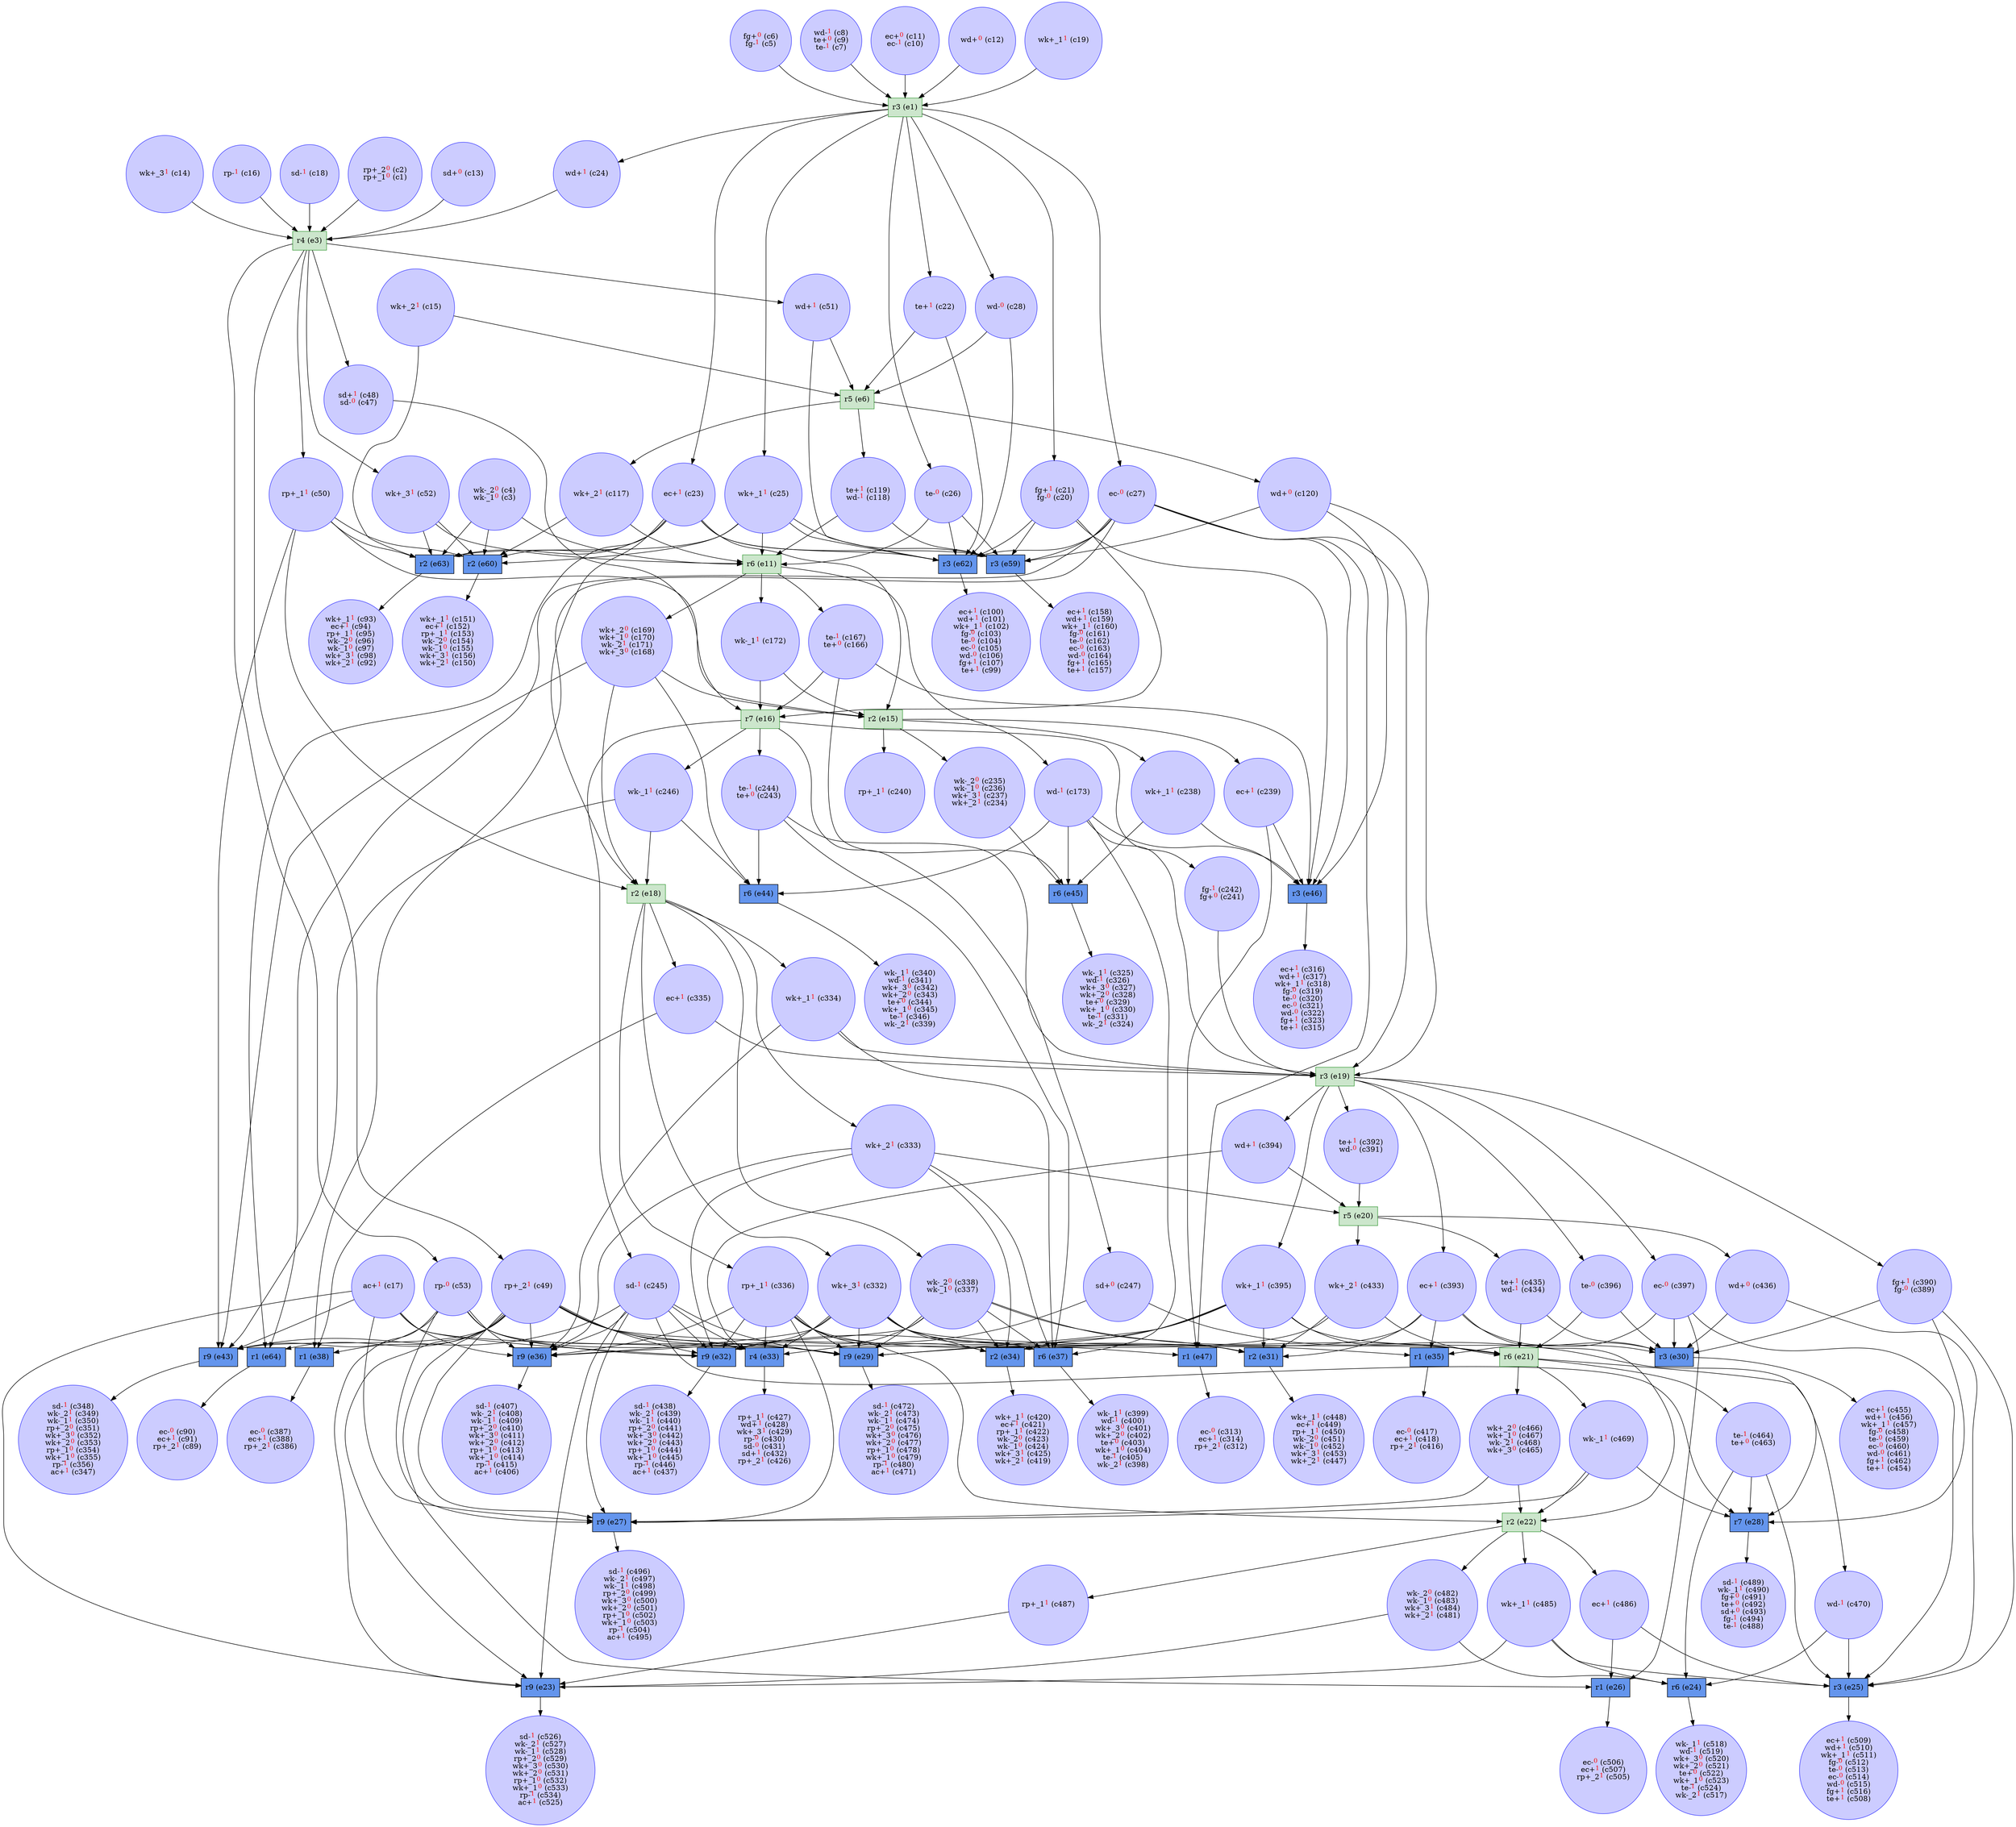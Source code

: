 digraph test {
  c1 -> e3;
  c3 -> e11;
  c3 -> e60;
  c3 -> e63;
  c5 -> e1;
  c7 -> e1;
  c10 -> e1;
  c12 -> e1;
  c13 -> e3;
  c14 -> e3;
  c15 -> e6;
  c15 -> e63;
  c16 -> e3;
  c17 -> e23;
  c17 -> e27;
  c17 -> e29;
  c17 -> e32;
  c17 -> e36;
  c17 -> e43;
  c18 -> e3;
  c19 -> e1;
  e1 -> c20;
  c20 -> e46;
  c20 -> e16;
  c20 -> e59;
  c20 -> e62;
  e1 -> c22;
  c22 -> e6;
  c22 -> e62;
  e1 -> c23;
  c23 -> e18;
  c23 -> e15;
  c23 -> e59;
  c23 -> e60;
  c23 -> e62;
  c23 -> e63;
  c23 -> e64;
  e1 -> c24;
  c24 -> e3;
  e1 -> c25;
  c25 -> e11;
  c25 -> e59;
  c25 -> e60;
  c25 -> e62;
  c25 -> e63;
  e1 -> c26;
  c26 -> e11;
  c26 -> e59;
  c26 -> e62;
  e1 -> c27;
  c27 -> e19;
  c27 -> e38;
  c27 -> e46;
  c27 -> e47;
  c27 -> e59;
  c27 -> e62;
  c27 -> e64;
  e1 -> c28;
  c28 -> e6;
  c28 -> e62;
  e3 -> c47;
  c47 -> e16;
  e3 -> c49;
  c49 -> e23;
  c49 -> e26;
  c49 -> e27;
  c49 -> e29;
  c49 -> e32;
  c49 -> e33;
  c49 -> e35;
  c49 -> e36;
  c49 -> e38;
  c49 -> e43;
  c49 -> e47;
  c49 -> e64;
  e3 -> c50;
  c50 -> e43;
  c50 -> e18;
  c50 -> e15;
  c50 -> e60;
  c50 -> e63;
  e3 -> c51;
  c51 -> e6;
  c51 -> e62;
  e3 -> c52;
  c52 -> e11;
  c52 -> e60;
  c52 -> e63;
  e3 -> c53;
  c53 -> e23;
  c53 -> e27;
  c53 -> e29;
  c53 -> e32;
  c53 -> e33;
  c53 -> e36;
  c53 -> e43;
  e64 -> c89;
  e63 -> c92;
  e62 -> c99;
  e6 -> c117;
  c117 -> e11;
  c117 -> e60;
  e6 -> c118;
  c118 -> e11;
  c118 -> e59;
  e6 -> c120;
  c120 -> e19;
  c120 -> e46;
  c120 -> e59;
  e60 -> c150;
  e59 -> c157;
  e11 -> c166;
  c166 -> e45;
  c166 -> e46;
  c166 -> e16;
  e11 -> c168;
  c168 -> e43;
  c168 -> e44;
  c168 -> e18;
  c168 -> e15;
  e11 -> c172;
  c172 -> e16;
  c172 -> e15;
  e11 -> c173;
  c173 -> e37;
  c173 -> e19;
  c173 -> e44;
  c173 -> e45;
  c173 -> e46;
  e15 -> c234;
  c234 -> e45;
  e15 -> c238;
  c238 -> e45;
  c238 -> e46;
  e15 -> c239;
  c239 -> e46;
  c239 -> e47;
  e15 -> c240;
  e16 -> c241;
  c241 -> e19;
  e16 -> c243;
  c243 -> e37;
  c243 -> e19;
  c243 -> e44;
  e16 -> c245;
  c245 -> e23;
  c245 -> e27;
  c245 -> e28;
  c245 -> e29;
  c245 -> e32;
  c245 -> e33;
  c245 -> e36;
  c245 -> e43;
  e16 -> c246;
  c246 -> e43;
  c246 -> e44;
  c246 -> e18;
  e16 -> c247;
  c247 -> e28;
  c247 -> e33;
  e47 -> c312;
  e46 -> c315;
  e45 -> c324;
  e18 -> c332;
  c332 -> e29;
  c332 -> e21;
  c332 -> e31;
  c332 -> e32;
  c332 -> e33;
  c332 -> e34;
  c332 -> e36;
  c332 -> e37;
  e18 -> c333;
  c333 -> e32;
  c333 -> e20;
  c333 -> e34;
  c333 -> e36;
  c333 -> e37;
  e18 -> c334;
  c334 -> e36;
  c334 -> e37;
  c334 -> e19;
  e18 -> c335;
  c335 -> e19;
  c335 -> e38;
  e18 -> c336;
  c336 -> e27;
  c336 -> e22;
  c336 -> e29;
  c336 -> e31;
  c336 -> e32;
  c336 -> e33;
  c336 -> e34;
  c336 -> e36;
  e18 -> c337;
  c337 -> e29;
  c337 -> e21;
  c337 -> e31;
  c337 -> e32;
  c337 -> e34;
  c337 -> e36;
  c337 -> e37;
  e44 -> c339;
  e43 -> c347;
  e38 -> c386;
  e19 -> c389;
  c389 -> e25;
  c389 -> e28;
  c389 -> e30;
  e19 -> c391;
  c391 -> e20;
  e19 -> c393;
  c393 -> e22;
  c393 -> e30;
  c393 -> e31;
  c393 -> e34;
  c393 -> e35;
  e19 -> c394;
  c394 -> e20;
  c394 -> e33;
  e19 -> c395;
  c395 -> e29;
  c395 -> e21;
  c395 -> e30;
  c395 -> e31;
  c395 -> e32;
  c395 -> e34;
  e19 -> c396;
  c396 -> e21;
  c396 -> e30;
  e19 -> c397;
  c397 -> e25;
  c397 -> e26;
  c397 -> e30;
  c397 -> e35;
  e37 -> c398;
  e36 -> c406;
  e35 -> c416;
  e34 -> c419;
  e33 -> c426;
  e20 -> c433;
  c433 -> e29;
  c433 -> e21;
  c433 -> e31;
  e20 -> c434;
  c434 -> e21;
  c434 -> e30;
  e20 -> c436;
  c436 -> e25;
  c436 -> e30;
  e32 -> c437;
  e31 -> c447;
  e30 -> c454;
  e21 -> c463;
  c463 -> e24;
  c463 -> e25;
  c463 -> e28;
  e21 -> c465;
  c465 -> e27;
  c465 -> e22;
  e21 -> c469;
  c469 -> e27;
  c469 -> e28;
  c469 -> e22;
  e21 -> c470;
  c470 -> e24;
  c470 -> e25;
  e29 -> c471;
  e22 -> c481;
  c481 -> e23;
  c481 -> e24;
  e22 -> c485;
  c485 -> e23;
  c485 -> e24;
  c485 -> e25;
  e22 -> c486;
  c486 -> e25;
  c486 -> e26;
  e22 -> c487;
  c487 -> e23;
  e28 -> c488;
  e27 -> c495;
  e26 -> c505;
  e25 -> c508;
  e24 -> c517;
  e23 -> c525;
  c1 [color= "#4040ff" fillcolor="#ccccff" label= <<FONT COLOR ="black">rp+_2</FONT><FONT COLOR="red"><SUP>0</SUP></FONT><FONT COLOR="black"> (c2)</FONT><BR/><FONT COLOR ="black">rp+_1</FONT><FONT COLOR="red"><SUP>0</SUP></FONT><FONT COLOR="black"> (c1)</FONT>> shape=circle style=filled];
  c3 [color= "#4040ff" fillcolor="#ccccff" label= <<FONT COLOR ="black">wk-_2</FONT><FONT COLOR="red"><SUP>0</SUP></FONT><FONT COLOR="black"> (c4)</FONT><BR/><FONT COLOR ="black">wk-_1</FONT><FONT COLOR="red"><SUP>0</SUP></FONT><FONT COLOR="black"> (c3)</FONT>> shape=circle style=filled];
  c5 [color= "#4040ff" fillcolor="#ccccff" label= <<FONT COLOR ="black">fg+</FONT><FONT COLOR="red"><SUP>0</SUP></FONT><FONT COLOR="black"> (c6)</FONT><BR/><FONT COLOR ="black">fg-</FONT><FONT COLOR="red"><SUP>1</SUP></FONT><FONT COLOR="black"> (c5)</FONT>> shape=circle style=filled];
  c7 [color= "#4040ff" fillcolor="#ccccff" label= <<FONT COLOR ="black">wd-</FONT><FONT COLOR="red"><SUP>1</SUP></FONT><FONT COLOR="black"> (c8)</FONT><BR/><FONT COLOR ="black">te+</FONT><FONT COLOR="red"><SUP>0</SUP></FONT><FONT COLOR="black"> (c9)</FONT><BR/><FONT COLOR ="black">te-</FONT><FONT COLOR="red"><SUP>1</SUP></FONT><FONT COLOR="black"> (c7)</FONT>> shape=circle style=filled];
  c10 [color= "#4040ff" fillcolor="#ccccff" label= <<FONT COLOR ="black">ec+</FONT><FONT COLOR="red"><SUP>0</SUP></FONT><FONT COLOR="black"> (c11)</FONT><BR/><FONT COLOR ="black">ec-</FONT><FONT COLOR="red"><SUP>1</SUP></FONT><FONT COLOR="black"> (c10)</FONT>> shape=circle style=filled];
  c12 [color= "#4040ff" fillcolor="#ccccff" label= <<FONT COLOR ="black">wd+</FONT><FONT COLOR="red"><SUP>0</SUP></FONT><FONT COLOR="black"> (c12)</FONT>> shape=circle style=filled];
  c13 [color= "#4040ff" fillcolor="#ccccff" label= <<FONT COLOR ="black">sd+</FONT><FONT COLOR="red"><SUP>0</SUP></FONT><FONT COLOR="black"> (c13)</FONT>> shape=circle style=filled];
  c14 [color= "#4040ff" fillcolor="#ccccff" label= <<FONT COLOR ="black">wk+_3</FONT><FONT COLOR="red"><SUP>1</SUP></FONT><FONT COLOR="black"> (c14)</FONT>> shape=circle style=filled];
  c15 [color= "#4040ff" fillcolor="#ccccff" label= <<FONT COLOR ="black">wk+_2</FONT><FONT COLOR="red"><SUP>1</SUP></FONT><FONT COLOR="black"> (c15)</FONT>> shape=circle style=filled];
  c16 [color= "#4040ff" fillcolor="#ccccff" label= <<FONT COLOR ="black">rp-</FONT><FONT COLOR="red"><SUP>1</SUP></FONT><FONT COLOR="black"> (c16)</FONT>> shape=circle style=filled];
  c17 [color= "#4040ff" fillcolor="#ccccff" label= <<FONT COLOR ="black">ac+</FONT><FONT COLOR="red"><SUP>1</SUP></FONT><FONT COLOR="black"> (c17)</FONT>> shape=circle style=filled];
  c18 [color= "#4040ff" fillcolor="#ccccff" label= <<FONT COLOR ="black">sd-</FONT><FONT COLOR="red"><SUP>1</SUP></FONT><FONT COLOR="black"> (c18)</FONT>> shape=circle style=filled];
  c19 [color= "#4040ff" fillcolor="#ccccff" label= <<FONT COLOR ="black">wk+_1</FONT><FONT COLOR="red"><SUP>1</SUP></FONT><FONT COLOR="black"> (c19)</FONT>> shape=circle style=filled];
  c20 [color= "#4040ff" fillcolor="#ccccff" label= <<FONT COLOR ="black">fg+</FONT><FONT COLOR="red"><SUP>1</SUP></FONT><FONT COLOR="black"> (c21)</FONT><BR/><FONT COLOR ="black">fg-</FONT><FONT COLOR="red"><SUP>0</SUP></FONT><FONT COLOR="black"> (c20)</FONT>> shape=circle style=filled];
  c22 [color= "#4040ff" fillcolor="#ccccff" label= <<FONT COLOR ="black">te+</FONT><FONT COLOR="red"><SUP>1</SUP></FONT><FONT COLOR="black"> (c22)</FONT>> shape=circle style=filled];
  c23 [color= "#4040ff" fillcolor="#ccccff" label= <<FONT COLOR ="black">ec+</FONT><FONT COLOR="red"><SUP>1</SUP></FONT><FONT COLOR="black"> (c23)</FONT>> shape=circle style=filled];
  c24 [color= "#4040ff" fillcolor="#ccccff" label= <<FONT COLOR ="black">wd+</FONT><FONT COLOR="red"><SUP>1</SUP></FONT><FONT COLOR="black"> (c24)</FONT>> shape=circle style=filled];
  c25 [color= "#4040ff" fillcolor="#ccccff" label= <<FONT COLOR ="black">wk+_1</FONT><FONT COLOR="red"><SUP>1</SUP></FONT><FONT COLOR="black"> (c25)</FONT>> shape=circle style=filled];
  c26 [color= "#4040ff" fillcolor="#ccccff" label= <<FONT COLOR ="black">te-</FONT><FONT COLOR="red"><SUP>0</SUP></FONT><FONT COLOR="black"> (c26)</FONT>> shape=circle style=filled];
  c27 [color= "#4040ff" fillcolor="#ccccff" label= <<FONT COLOR ="black">ec-</FONT><FONT COLOR="red"><SUP>0</SUP></FONT><FONT COLOR="black"> (c27)</FONT>> shape=circle style=filled];
  c28 [color= "#4040ff" fillcolor="#ccccff" label= <<FONT COLOR ="black">wd-</FONT><FONT COLOR="red"><SUP>0</SUP></FONT><FONT COLOR="black"> (c28)</FONT>> shape=circle style=filled];
  c47 [color= "#4040ff" fillcolor="#ccccff" label= <<FONT COLOR ="black">sd+</FONT><FONT COLOR="red"><SUP>1</SUP></FONT><FONT COLOR="black"> (c48)</FONT><BR/><FONT COLOR ="black">sd-</FONT><FONT COLOR="red"><SUP>0</SUP></FONT><FONT COLOR="black"> (c47)</FONT>> shape=circle style=filled];
  c49 [color= "#4040ff" fillcolor="#ccccff" label= <<FONT COLOR ="black">rp+_2</FONT><FONT COLOR="red"><SUP>1</SUP></FONT><FONT COLOR="black"> (c49)</FONT>> shape=circle style=filled];
  c50 [color= "#4040ff" fillcolor="#ccccff" label= <<FONT COLOR ="black">rp+_1</FONT><FONT COLOR="red"><SUP>1</SUP></FONT><FONT COLOR="black"> (c50)</FONT>> shape=circle style=filled];
  c51 [color= "#4040ff" fillcolor="#ccccff" label= <<FONT COLOR ="black">wd+</FONT><FONT COLOR="red"><SUP>1</SUP></FONT><FONT COLOR="black"> (c51)</FONT>> shape=circle style=filled];
  c52 [color= "#4040ff" fillcolor="#ccccff" label= <<FONT COLOR ="black">wk+_3</FONT><FONT COLOR="red"><SUP>1</SUP></FONT><FONT COLOR="black"> (c52)</FONT>> shape=circle style=filled];
  c53 [color= "#4040ff" fillcolor="#ccccff" label= <<FONT COLOR ="black">rp-</FONT><FONT COLOR="red"><SUP>0</SUP></FONT><FONT COLOR="black"> (c53)</FONT>> shape=circle style=filled];
  c89 [color= "#4040ff" fillcolor="#ccccff" label= <<FONT COLOR ="black">ec-</FONT><FONT COLOR="red"><SUP>0</SUP></FONT><FONT COLOR="black"> (c90)</FONT><BR/><FONT COLOR ="black">ec+</FONT><FONT COLOR="red"><SUP>1</SUP></FONT><FONT COLOR="black"> (c91)</FONT><BR/><FONT COLOR ="black">rp+_2</FONT><FONT COLOR="red"><SUP>1</SUP></FONT><FONT COLOR="black"> (c89)</FONT>> shape=circle style=filled];
  c92 [color= "#4040ff" fillcolor="#ccccff" label= <<FONT COLOR ="black">wk+_1</FONT><FONT COLOR="red"><SUP>1</SUP></FONT><FONT COLOR="black"> (c93)</FONT><BR/><FONT COLOR ="black">ec+</FONT><FONT COLOR="red"><SUP>1</SUP></FONT><FONT COLOR="black"> (c94)</FONT><BR/><FONT COLOR ="black">rp+_1</FONT><FONT COLOR="red"><SUP>1</SUP></FONT><FONT COLOR="black"> (c95)</FONT><BR/><FONT COLOR ="black">wk-_2</FONT><FONT COLOR="red"><SUP>0</SUP></FONT><FONT COLOR="black"> (c96)</FONT><BR/><FONT COLOR ="black">wk-_1</FONT><FONT COLOR="red"><SUP>0</SUP></FONT><FONT COLOR="black"> (c97)</FONT><BR/><FONT COLOR ="black">wk+_3</FONT><FONT COLOR="red"><SUP>1</SUP></FONT><FONT COLOR="black"> (c98)</FONT><BR/><FONT COLOR ="black">wk+_2</FONT><FONT COLOR="red"><SUP>1</SUP></FONT><FONT COLOR="black"> (c92)</FONT>> shape=circle style=filled];
  c99 [color= "#4040ff" fillcolor="#ccccff" label= <<FONT COLOR ="black">ec+</FONT><FONT COLOR="red"><SUP>1</SUP></FONT><FONT COLOR="black"> (c100)</FONT><BR/><FONT COLOR ="black">wd+</FONT><FONT COLOR="red"><SUP>1</SUP></FONT><FONT COLOR="black"> (c101)</FONT><BR/><FONT COLOR ="black">wk+_1</FONT><FONT COLOR="red"><SUP>1</SUP></FONT><FONT COLOR="black"> (c102)</FONT><BR/><FONT COLOR ="black">fg-</FONT><FONT COLOR="red"><SUP>0</SUP></FONT><FONT COLOR="black"> (c103)</FONT><BR/><FONT COLOR ="black">te-</FONT><FONT COLOR="red"><SUP>0</SUP></FONT><FONT COLOR="black"> (c104)</FONT><BR/><FONT COLOR ="black">ec-</FONT><FONT COLOR="red"><SUP>0</SUP></FONT><FONT COLOR="black"> (c105)</FONT><BR/><FONT COLOR ="black">wd-</FONT><FONT COLOR="red"><SUP>0</SUP></FONT><FONT COLOR="black"> (c106)</FONT><BR/><FONT COLOR ="black">fg+</FONT><FONT COLOR="red"><SUP>1</SUP></FONT><FONT COLOR="black"> (c107)</FONT><BR/><FONT COLOR ="black">te+</FONT><FONT COLOR="red"><SUP>1</SUP></FONT><FONT COLOR="black"> (c99)</FONT>> shape=circle style=filled];
  c117 [color= "#4040ff" fillcolor="#ccccff" label= <<FONT COLOR ="black">wk+_2</FONT><FONT COLOR="red"><SUP>1</SUP></FONT><FONT COLOR="black"> (c117)</FONT>> shape=circle style=filled];
  c118 [color= "#4040ff" fillcolor="#ccccff" label= <<FONT COLOR ="black">te+</FONT><FONT COLOR="red"><SUP>1</SUP></FONT><FONT COLOR="black"> (c119)</FONT><BR/><FONT COLOR ="black">wd-</FONT><FONT COLOR="red"><SUP>1</SUP></FONT><FONT COLOR="black"> (c118)</FONT>> shape=circle style=filled];
  c120 [color= "#4040ff" fillcolor="#ccccff" label= <<FONT COLOR ="black">wd+</FONT><FONT COLOR="red"><SUP>0</SUP></FONT><FONT COLOR="black"> (c120)</FONT>> shape=circle style=filled];
  c150 [color= "#4040ff" fillcolor="#ccccff" label= <<FONT COLOR ="black">wk+_1</FONT><FONT COLOR="red"><SUP>1</SUP></FONT><FONT COLOR="black"> (c151)</FONT><BR/><FONT COLOR ="black">ec+</FONT><FONT COLOR="red"><SUP>1</SUP></FONT><FONT COLOR="black"> (c152)</FONT><BR/><FONT COLOR ="black">rp+_1</FONT><FONT COLOR="red"><SUP>1</SUP></FONT><FONT COLOR="black"> (c153)</FONT><BR/><FONT COLOR ="black">wk-_2</FONT><FONT COLOR="red"><SUP>0</SUP></FONT><FONT COLOR="black"> (c154)</FONT><BR/><FONT COLOR ="black">wk-_1</FONT><FONT COLOR="red"><SUP>0</SUP></FONT><FONT COLOR="black"> (c155)</FONT><BR/><FONT COLOR ="black">wk+_3</FONT><FONT COLOR="red"><SUP>1</SUP></FONT><FONT COLOR="black"> (c156)</FONT><BR/><FONT COLOR ="black">wk+_2</FONT><FONT COLOR="red"><SUP>1</SUP></FONT><FONT COLOR="black"> (c150)</FONT>> shape=circle style=filled];
  c157 [color= "#4040ff" fillcolor="#ccccff" label= <<FONT COLOR ="black">ec+</FONT><FONT COLOR="red"><SUP>1</SUP></FONT><FONT COLOR="black"> (c158)</FONT><BR/><FONT COLOR ="black">wd+</FONT><FONT COLOR="red"><SUP>1</SUP></FONT><FONT COLOR="black"> (c159)</FONT><BR/><FONT COLOR ="black">wk+_1</FONT><FONT COLOR="red"><SUP>1</SUP></FONT><FONT COLOR="black"> (c160)</FONT><BR/><FONT COLOR ="black">fg-</FONT><FONT COLOR="red"><SUP>0</SUP></FONT><FONT COLOR="black"> (c161)</FONT><BR/><FONT COLOR ="black">te-</FONT><FONT COLOR="red"><SUP>0</SUP></FONT><FONT COLOR="black"> (c162)</FONT><BR/><FONT COLOR ="black">ec-</FONT><FONT COLOR="red"><SUP>0</SUP></FONT><FONT COLOR="black"> (c163)</FONT><BR/><FONT COLOR ="black">wd-</FONT><FONT COLOR="red"><SUP>0</SUP></FONT><FONT COLOR="black"> (c164)</FONT><BR/><FONT COLOR ="black">fg+</FONT><FONT COLOR="red"><SUP>1</SUP></FONT><FONT COLOR="black"> (c165)</FONT><BR/><FONT COLOR ="black">te+</FONT><FONT COLOR="red"><SUP>1</SUP></FONT><FONT COLOR="black"> (c157)</FONT>> shape=circle style=filled];
  c166 [color= "#4040ff" fillcolor="#ccccff" label= <<FONT COLOR ="black">te-</FONT><FONT COLOR="red"><SUP>1</SUP></FONT><FONT COLOR="black"> (c167)</FONT><BR/><FONT COLOR ="black">te+</FONT><FONT COLOR="red"><SUP>0</SUP></FONT><FONT COLOR="black"> (c166)</FONT>> shape=circle style=filled];
  c168 [color= "#4040ff" fillcolor="#ccccff" label= <<FONT COLOR ="black">wk+_2</FONT><FONT COLOR="red"><SUP>0</SUP></FONT><FONT COLOR="black"> (c169)</FONT><BR/><FONT COLOR ="black">wk+_1</FONT><FONT COLOR="red"><SUP>0</SUP></FONT><FONT COLOR="black"> (c170)</FONT><BR/><FONT COLOR ="black">wk-_2</FONT><FONT COLOR="red"><SUP>1</SUP></FONT><FONT COLOR="black"> (c171)</FONT><BR/><FONT COLOR ="black">wk+_3</FONT><FONT COLOR="red"><SUP>0</SUP></FONT><FONT COLOR="black"> (c168)</FONT>> shape=circle style=filled];
  c172 [color= "#4040ff" fillcolor="#ccccff" label= <<FONT COLOR ="black">wk-_1</FONT><FONT COLOR="red"><SUP>1</SUP></FONT><FONT COLOR="black"> (c172)</FONT>> shape=circle style=filled];
  c173 [color= "#4040ff" fillcolor="#ccccff" label= <<FONT COLOR ="black">wd-</FONT><FONT COLOR="red"><SUP>1</SUP></FONT><FONT COLOR="black"> (c173)</FONT>> shape=circle style=filled];
  c234 [color= "#4040ff" fillcolor="#ccccff" label= <<FONT COLOR ="black">wk-_2</FONT><FONT COLOR="red"><SUP>0</SUP></FONT><FONT COLOR="black"> (c235)</FONT><BR/><FONT COLOR ="black">wk-_1</FONT><FONT COLOR="red"><SUP>0</SUP></FONT><FONT COLOR="black"> (c236)</FONT><BR/><FONT COLOR ="black">wk+_3</FONT><FONT COLOR="red"><SUP>1</SUP></FONT><FONT COLOR="black"> (c237)</FONT><BR/><FONT COLOR ="black">wk+_2</FONT><FONT COLOR="red"><SUP>1</SUP></FONT><FONT COLOR="black"> (c234)</FONT>> shape=circle style=filled];
  c238 [color= "#4040ff" fillcolor="#ccccff" label= <<FONT COLOR ="black">wk+_1</FONT><FONT COLOR="red"><SUP>1</SUP></FONT><FONT COLOR="black"> (c238)</FONT>> shape=circle style=filled];
  c239 [color= "#4040ff" fillcolor="#ccccff" label= <<FONT COLOR ="black">ec+</FONT><FONT COLOR="red"><SUP>1</SUP></FONT><FONT COLOR="black"> (c239)</FONT>> shape=circle style=filled];
  c240 [color= "#4040ff" fillcolor="#ccccff" label= <<FONT COLOR ="black">rp+_1</FONT><FONT COLOR="red"><SUP>1</SUP></FONT><FONT COLOR="black"> (c240)</FONT>> shape=circle style=filled];
  c241 [color= "#4040ff" fillcolor="#ccccff" label= <<FONT COLOR ="black">fg-</FONT><FONT COLOR="red"><SUP>1</SUP></FONT><FONT COLOR="black"> (c242)</FONT><BR/><FONT COLOR ="black">fg+</FONT><FONT COLOR="red"><SUP>0</SUP></FONT><FONT COLOR="black"> (c241)</FONT>> shape=circle style=filled];
  c243 [color= "#4040ff" fillcolor="#ccccff" label= <<FONT COLOR ="black">te-</FONT><FONT COLOR="red"><SUP>1</SUP></FONT><FONT COLOR="black"> (c244)</FONT><BR/><FONT COLOR ="black">te+</FONT><FONT COLOR="red"><SUP>0</SUP></FONT><FONT COLOR="black"> (c243)</FONT>> shape=circle style=filled];
  c245 [color= "#4040ff" fillcolor="#ccccff" label= <<FONT COLOR ="black">sd-</FONT><FONT COLOR="red"><SUP>1</SUP></FONT><FONT COLOR="black"> (c245)</FONT>> shape=circle style=filled];
  c246 [color= "#4040ff" fillcolor="#ccccff" label= <<FONT COLOR ="black">wk-_1</FONT><FONT COLOR="red"><SUP>1</SUP></FONT><FONT COLOR="black"> (c246)</FONT>> shape=circle style=filled];
  c247 [color= "#4040ff" fillcolor="#ccccff" label= <<FONT COLOR ="black">sd+</FONT><FONT COLOR="red"><SUP>0</SUP></FONT><FONT COLOR="black"> (c247)</FONT>> shape=circle style=filled];
  c312 [color= "#4040ff" fillcolor="#ccccff" label= <<FONT COLOR ="black">ec-</FONT><FONT COLOR="red"><SUP>0</SUP></FONT><FONT COLOR="black"> (c313)</FONT><BR/><FONT COLOR ="black">ec+</FONT><FONT COLOR="red"><SUP>1</SUP></FONT><FONT COLOR="black"> (c314)</FONT><BR/><FONT COLOR ="black">rp+_2</FONT><FONT COLOR="red"><SUP>1</SUP></FONT><FONT COLOR="black"> (c312)</FONT>> shape=circle style=filled];
  c315 [color= "#4040ff" fillcolor="#ccccff" label= <<FONT COLOR ="black">ec+</FONT><FONT COLOR="red"><SUP>1</SUP></FONT><FONT COLOR="black"> (c316)</FONT><BR/><FONT COLOR ="black">wd+</FONT><FONT COLOR="red"><SUP>1</SUP></FONT><FONT COLOR="black"> (c317)</FONT><BR/><FONT COLOR ="black">wk+_1</FONT><FONT COLOR="red"><SUP>1</SUP></FONT><FONT COLOR="black"> (c318)</FONT><BR/><FONT COLOR ="black">fg-</FONT><FONT COLOR="red"><SUP>0</SUP></FONT><FONT COLOR="black"> (c319)</FONT><BR/><FONT COLOR ="black">te-</FONT><FONT COLOR="red"><SUP>0</SUP></FONT><FONT COLOR="black"> (c320)</FONT><BR/><FONT COLOR ="black">ec-</FONT><FONT COLOR="red"><SUP>0</SUP></FONT><FONT COLOR="black"> (c321)</FONT><BR/><FONT COLOR ="black">wd-</FONT><FONT COLOR="red"><SUP>0</SUP></FONT><FONT COLOR="black"> (c322)</FONT><BR/><FONT COLOR ="black">fg+</FONT><FONT COLOR="red"><SUP>1</SUP></FONT><FONT COLOR="black"> (c323)</FONT><BR/><FONT COLOR ="black">te+</FONT><FONT COLOR="red"><SUP>1</SUP></FONT><FONT COLOR="black"> (c315)</FONT>> shape=circle style=filled];
  c324 [color= "#4040ff" fillcolor="#ccccff" label= <<FONT COLOR ="black">wk-_1</FONT><FONT COLOR="red"><SUP>1</SUP></FONT><FONT COLOR="black"> (c325)</FONT><BR/><FONT COLOR ="black">wd-</FONT><FONT COLOR="red"><SUP>1</SUP></FONT><FONT COLOR="black"> (c326)</FONT><BR/><FONT COLOR ="black">wk+_3</FONT><FONT COLOR="red"><SUP>0</SUP></FONT><FONT COLOR="black"> (c327)</FONT><BR/><FONT COLOR ="black">wk+_2</FONT><FONT COLOR="red"><SUP>0</SUP></FONT><FONT COLOR="black"> (c328)</FONT><BR/><FONT COLOR ="black">te+</FONT><FONT COLOR="red"><SUP>0</SUP></FONT><FONT COLOR="black"> (c329)</FONT><BR/><FONT COLOR ="black">wk+_1</FONT><FONT COLOR="red"><SUP>0</SUP></FONT><FONT COLOR="black"> (c330)</FONT><BR/><FONT COLOR ="black">te-</FONT><FONT COLOR="red"><SUP>1</SUP></FONT><FONT COLOR="black"> (c331)</FONT><BR/><FONT COLOR ="black">wk-_2</FONT><FONT COLOR="red"><SUP>1</SUP></FONT><FONT COLOR="black"> (c324)</FONT>> shape=circle style=filled];
  c332 [color= "#4040ff" fillcolor="#ccccff" label= <<FONT COLOR ="black">wk+_3</FONT><FONT COLOR="red"><SUP>1</SUP></FONT><FONT COLOR="black"> (c332)</FONT>> shape=circle style=filled];
  c333 [color= "#4040ff" fillcolor="#ccccff" label= <<FONT COLOR ="black">wk+_2</FONT><FONT COLOR="red"><SUP>1</SUP></FONT><FONT COLOR="black"> (c333)</FONT>> shape=circle style=filled];
  c334 [color= "#4040ff" fillcolor="#ccccff" label= <<FONT COLOR ="black">wk+_1</FONT><FONT COLOR="red"><SUP>1</SUP></FONT><FONT COLOR="black"> (c334)</FONT>> shape=circle style=filled];
  c335 [color= "#4040ff" fillcolor="#ccccff" label= <<FONT COLOR ="black">ec+</FONT><FONT COLOR="red"><SUP>1</SUP></FONT><FONT COLOR="black"> (c335)</FONT>> shape=circle style=filled];
  c336 [color= "#4040ff" fillcolor="#ccccff" label= <<FONT COLOR ="black">rp+_1</FONT><FONT COLOR="red"><SUP>1</SUP></FONT><FONT COLOR="black"> (c336)</FONT>> shape=circle style=filled];
  c337 [color= "#4040ff" fillcolor="#ccccff" label= <<FONT COLOR ="black">wk-_2</FONT><FONT COLOR="red"><SUP>0</SUP></FONT><FONT COLOR="black"> (c338)</FONT><BR/><FONT COLOR ="black">wk-_1</FONT><FONT COLOR="red"><SUP>0</SUP></FONT><FONT COLOR="black"> (c337)</FONT>> shape=circle style=filled];
  c339 [color= "#4040ff" fillcolor="#ccccff" label= <<FONT COLOR ="black">wk-_1</FONT><FONT COLOR="red"><SUP>1</SUP></FONT><FONT COLOR="black"> (c340)</FONT><BR/><FONT COLOR ="black">wd-</FONT><FONT COLOR="red"><SUP>1</SUP></FONT><FONT COLOR="black"> (c341)</FONT><BR/><FONT COLOR ="black">wk+_3</FONT><FONT COLOR="red"><SUP>0</SUP></FONT><FONT COLOR="black"> (c342)</FONT><BR/><FONT COLOR ="black">wk+_2</FONT><FONT COLOR="red"><SUP>0</SUP></FONT><FONT COLOR="black"> (c343)</FONT><BR/><FONT COLOR ="black">te+</FONT><FONT COLOR="red"><SUP>0</SUP></FONT><FONT COLOR="black"> (c344)</FONT><BR/><FONT COLOR ="black">wk+_1</FONT><FONT COLOR="red"><SUP>0</SUP></FONT><FONT COLOR="black"> (c345)</FONT><BR/><FONT COLOR ="black">te-</FONT><FONT COLOR="red"><SUP>1</SUP></FONT><FONT COLOR="black"> (c346)</FONT><BR/><FONT COLOR ="black">wk-_2</FONT><FONT COLOR="red"><SUP>1</SUP></FONT><FONT COLOR="black"> (c339)</FONT>> shape=circle style=filled];
  c347 [color= "#4040ff" fillcolor="#ccccff" label= <<FONT COLOR ="black">sd-</FONT><FONT COLOR="red"><SUP>1</SUP></FONT><FONT COLOR="black"> (c348)</FONT><BR/><FONT COLOR ="black">wk-_2</FONT><FONT COLOR="red"><SUP>1</SUP></FONT><FONT COLOR="black"> (c349)</FONT><BR/><FONT COLOR ="black">wk-_1</FONT><FONT COLOR="red"><SUP>1</SUP></FONT><FONT COLOR="black"> (c350)</FONT><BR/><FONT COLOR ="black">rp+_2</FONT><FONT COLOR="red"><SUP>0</SUP></FONT><FONT COLOR="black"> (c351)</FONT><BR/><FONT COLOR ="black">wk+_3</FONT><FONT COLOR="red"><SUP>0</SUP></FONT><FONT COLOR="black"> (c352)</FONT><BR/><FONT COLOR ="black">wk+_2</FONT><FONT COLOR="red"><SUP>0</SUP></FONT><FONT COLOR="black"> (c353)</FONT><BR/><FONT COLOR ="black">rp+_1</FONT><FONT COLOR="red"><SUP>0</SUP></FONT><FONT COLOR="black"> (c354)</FONT><BR/><FONT COLOR ="black">wk+_1</FONT><FONT COLOR="red"><SUP>0</SUP></FONT><FONT COLOR="black"> (c355)</FONT><BR/><FONT COLOR ="black">rp-</FONT><FONT COLOR="red"><SUP>1</SUP></FONT><FONT COLOR="black"> (c356)</FONT><BR/><FONT COLOR ="black">ac+</FONT><FONT COLOR="red"><SUP>1</SUP></FONT><FONT COLOR="black"> (c347)</FONT>> shape=circle style=filled];
  c386 [color= "#4040ff" fillcolor="#ccccff" label= <<FONT COLOR ="black">ec-</FONT><FONT COLOR="red"><SUP>0</SUP></FONT><FONT COLOR="black"> (c387)</FONT><BR/><FONT COLOR ="black">ec+</FONT><FONT COLOR="red"><SUP>1</SUP></FONT><FONT COLOR="black"> (c388)</FONT><BR/><FONT COLOR ="black">rp+_2</FONT><FONT COLOR="red"><SUP>1</SUP></FONT><FONT COLOR="black"> (c386)</FONT>> shape=circle style=filled];
  c389 [color= "#4040ff" fillcolor="#ccccff" label= <<FONT COLOR ="black">fg+</FONT><FONT COLOR="red"><SUP>1</SUP></FONT><FONT COLOR="black"> (c390)</FONT><BR/><FONT COLOR ="black">fg-</FONT><FONT COLOR="red"><SUP>0</SUP></FONT><FONT COLOR="black"> (c389)</FONT>> shape=circle style=filled];
  c391 [color= "#4040ff" fillcolor="#ccccff" label= <<FONT COLOR ="black">te+</FONT><FONT COLOR="red"><SUP>1</SUP></FONT><FONT COLOR="black"> (c392)</FONT><BR/><FONT COLOR ="black">wd-</FONT><FONT COLOR="red"><SUP>0</SUP></FONT><FONT COLOR="black"> (c391)</FONT>> shape=circle style=filled];
  c393 [color= "#4040ff" fillcolor="#ccccff" label= <<FONT COLOR ="black">ec+</FONT><FONT COLOR="red"><SUP>1</SUP></FONT><FONT COLOR="black"> (c393)</FONT>> shape=circle style=filled];
  c394 [color= "#4040ff" fillcolor="#ccccff" label= <<FONT COLOR ="black">wd+</FONT><FONT COLOR="red"><SUP>1</SUP></FONT><FONT COLOR="black"> (c394)</FONT>> shape=circle style=filled];
  c395 [color= "#4040ff" fillcolor="#ccccff" label= <<FONT COLOR ="black">wk+_1</FONT><FONT COLOR="red"><SUP>1</SUP></FONT><FONT COLOR="black"> (c395)</FONT>> shape=circle style=filled];
  c396 [color= "#4040ff" fillcolor="#ccccff" label= <<FONT COLOR ="black">te-</FONT><FONT COLOR="red"><SUP>0</SUP></FONT><FONT COLOR="black"> (c396)</FONT>> shape=circle style=filled];
  c397 [color= "#4040ff" fillcolor="#ccccff" label= <<FONT COLOR ="black">ec-</FONT><FONT COLOR="red"><SUP>0</SUP></FONT><FONT COLOR="black"> (c397)</FONT>> shape=circle style=filled];
  c398 [color= "#4040ff" fillcolor="#ccccff" label= <<FONT COLOR ="black">wk-_1</FONT><FONT COLOR="red"><SUP>1</SUP></FONT><FONT COLOR="black"> (c399)</FONT><BR/><FONT COLOR ="black">wd-</FONT><FONT COLOR="red"><SUP>1</SUP></FONT><FONT COLOR="black"> (c400)</FONT><BR/><FONT COLOR ="black">wk+_3</FONT><FONT COLOR="red"><SUP>0</SUP></FONT><FONT COLOR="black"> (c401)</FONT><BR/><FONT COLOR ="black">wk+_2</FONT><FONT COLOR="red"><SUP>0</SUP></FONT><FONT COLOR="black"> (c402)</FONT><BR/><FONT COLOR ="black">te+</FONT><FONT COLOR="red"><SUP>0</SUP></FONT><FONT COLOR="black"> (c403)</FONT><BR/><FONT COLOR ="black">wk+_1</FONT><FONT COLOR="red"><SUP>0</SUP></FONT><FONT COLOR="black"> (c404)</FONT><BR/><FONT COLOR ="black">te-</FONT><FONT COLOR="red"><SUP>1</SUP></FONT><FONT COLOR="black"> (c405)</FONT><BR/><FONT COLOR ="black">wk-_2</FONT><FONT COLOR="red"><SUP>1</SUP></FONT><FONT COLOR="black"> (c398)</FONT>> shape=circle style=filled];
  c406 [color= "#4040ff" fillcolor="#ccccff" label= <<FONT COLOR ="black">sd-</FONT><FONT COLOR="red"><SUP>1</SUP></FONT><FONT COLOR="black"> (c407)</FONT><BR/><FONT COLOR ="black">wk-_2</FONT><FONT COLOR="red"><SUP>1</SUP></FONT><FONT COLOR="black"> (c408)</FONT><BR/><FONT COLOR ="black">wk-_1</FONT><FONT COLOR="red"><SUP>1</SUP></FONT><FONT COLOR="black"> (c409)</FONT><BR/><FONT COLOR ="black">rp+_2</FONT><FONT COLOR="red"><SUP>0</SUP></FONT><FONT COLOR="black"> (c410)</FONT><BR/><FONT COLOR ="black">wk+_3</FONT><FONT COLOR="red"><SUP>0</SUP></FONT><FONT COLOR="black"> (c411)</FONT><BR/><FONT COLOR ="black">wk+_2</FONT><FONT COLOR="red"><SUP>0</SUP></FONT><FONT COLOR="black"> (c412)</FONT><BR/><FONT COLOR ="black">rp+_1</FONT><FONT COLOR="red"><SUP>0</SUP></FONT><FONT COLOR="black"> (c413)</FONT><BR/><FONT COLOR ="black">wk+_1</FONT><FONT COLOR="red"><SUP>0</SUP></FONT><FONT COLOR="black"> (c414)</FONT><BR/><FONT COLOR ="black">rp-</FONT><FONT COLOR="red"><SUP>1</SUP></FONT><FONT COLOR="black"> (c415)</FONT><BR/><FONT COLOR ="black">ac+</FONT><FONT COLOR="red"><SUP>1</SUP></FONT><FONT COLOR="black"> (c406)</FONT>> shape=circle style=filled];
  c416 [color= "#4040ff" fillcolor="#ccccff" label= <<FONT COLOR ="black">ec-</FONT><FONT COLOR="red"><SUP>0</SUP></FONT><FONT COLOR="black"> (c417)</FONT><BR/><FONT COLOR ="black">ec+</FONT><FONT COLOR="red"><SUP>1</SUP></FONT><FONT COLOR="black"> (c418)</FONT><BR/><FONT COLOR ="black">rp+_2</FONT><FONT COLOR="red"><SUP>1</SUP></FONT><FONT COLOR="black"> (c416)</FONT>> shape=circle style=filled];
  c419 [color= "#4040ff" fillcolor="#ccccff" label= <<FONT COLOR ="black">wk+_1</FONT><FONT COLOR="red"><SUP>1</SUP></FONT><FONT COLOR="black"> (c420)</FONT><BR/><FONT COLOR ="black">ec+</FONT><FONT COLOR="red"><SUP>1</SUP></FONT><FONT COLOR="black"> (c421)</FONT><BR/><FONT COLOR ="black">rp+_1</FONT><FONT COLOR="red"><SUP>1</SUP></FONT><FONT COLOR="black"> (c422)</FONT><BR/><FONT COLOR ="black">wk-_2</FONT><FONT COLOR="red"><SUP>0</SUP></FONT><FONT COLOR="black"> (c423)</FONT><BR/><FONT COLOR ="black">wk-_1</FONT><FONT COLOR="red"><SUP>0</SUP></FONT><FONT COLOR="black"> (c424)</FONT><BR/><FONT COLOR ="black">wk+_3</FONT><FONT COLOR="red"><SUP>1</SUP></FONT><FONT COLOR="black"> (c425)</FONT><BR/><FONT COLOR ="black">wk+_2</FONT><FONT COLOR="red"><SUP>1</SUP></FONT><FONT COLOR="black"> (c419)</FONT>> shape=circle style=filled];
  c426 [color= "#4040ff" fillcolor="#ccccff" label= <<FONT COLOR ="black">rp+_1</FONT><FONT COLOR="red"><SUP>1</SUP></FONT><FONT COLOR="black"> (c427)</FONT><BR/><FONT COLOR ="black">wd+</FONT><FONT COLOR="red"><SUP>1</SUP></FONT><FONT COLOR="black"> (c428)</FONT><BR/><FONT COLOR ="black">wk+_3</FONT><FONT COLOR="red"><SUP>1</SUP></FONT><FONT COLOR="black"> (c429)</FONT><BR/><FONT COLOR ="black">rp-</FONT><FONT COLOR="red"><SUP>0</SUP></FONT><FONT COLOR="black"> (c430)</FONT><BR/><FONT COLOR ="black">sd-</FONT><FONT COLOR="red"><SUP>0</SUP></FONT><FONT COLOR="black"> (c431)</FONT><BR/><FONT COLOR ="black">sd+</FONT><FONT COLOR="red"><SUP>1</SUP></FONT><FONT COLOR="black"> (c432)</FONT><BR/><FONT COLOR ="black">rp+_2</FONT><FONT COLOR="red"><SUP>1</SUP></FONT><FONT COLOR="black"> (c426)</FONT>> shape=circle style=filled];
  c433 [color= "#4040ff" fillcolor="#ccccff" label= <<FONT COLOR ="black">wk+_2</FONT><FONT COLOR="red"><SUP>1</SUP></FONT><FONT COLOR="black"> (c433)</FONT>> shape=circle style=filled];
  c434 [color= "#4040ff" fillcolor="#ccccff" label= <<FONT COLOR ="black">te+</FONT><FONT COLOR="red"><SUP>1</SUP></FONT><FONT COLOR="black"> (c435)</FONT><BR/><FONT COLOR ="black">wd-</FONT><FONT COLOR="red"><SUP>1</SUP></FONT><FONT COLOR="black"> (c434)</FONT>> shape=circle style=filled];
  c436 [color= "#4040ff" fillcolor="#ccccff" label= <<FONT COLOR ="black">wd+</FONT><FONT COLOR="red"><SUP>0</SUP></FONT><FONT COLOR="black"> (c436)</FONT>> shape=circle style=filled];
  c437 [color= "#4040ff" fillcolor="#ccccff" label= <<FONT COLOR ="black">sd-</FONT><FONT COLOR="red"><SUP>1</SUP></FONT><FONT COLOR="black"> (c438)</FONT><BR/><FONT COLOR ="black">wk-_2</FONT><FONT COLOR="red"><SUP>1</SUP></FONT><FONT COLOR="black"> (c439)</FONT><BR/><FONT COLOR ="black">wk-_1</FONT><FONT COLOR="red"><SUP>1</SUP></FONT><FONT COLOR="black"> (c440)</FONT><BR/><FONT COLOR ="black">rp+_2</FONT><FONT COLOR="red"><SUP>0</SUP></FONT><FONT COLOR="black"> (c441)</FONT><BR/><FONT COLOR ="black">wk+_3</FONT><FONT COLOR="red"><SUP>0</SUP></FONT><FONT COLOR="black"> (c442)</FONT><BR/><FONT COLOR ="black">wk+_2</FONT><FONT COLOR="red"><SUP>0</SUP></FONT><FONT COLOR="black"> (c443)</FONT><BR/><FONT COLOR ="black">rp+_1</FONT><FONT COLOR="red"><SUP>0</SUP></FONT><FONT COLOR="black"> (c444)</FONT><BR/><FONT COLOR ="black">wk+_1</FONT><FONT COLOR="red"><SUP>0</SUP></FONT><FONT COLOR="black"> (c445)</FONT><BR/><FONT COLOR ="black">rp-</FONT><FONT COLOR="red"><SUP>1</SUP></FONT><FONT COLOR="black"> (c446)</FONT><BR/><FONT COLOR ="black">ac+</FONT><FONT COLOR="red"><SUP>1</SUP></FONT><FONT COLOR="black"> (c437)</FONT>> shape=circle style=filled];
  c447 [color= "#4040ff" fillcolor="#ccccff" label= <<FONT COLOR ="black">wk+_1</FONT><FONT COLOR="red"><SUP>1</SUP></FONT><FONT COLOR="black"> (c448)</FONT><BR/><FONT COLOR ="black">ec+</FONT><FONT COLOR="red"><SUP>1</SUP></FONT><FONT COLOR="black"> (c449)</FONT><BR/><FONT COLOR ="black">rp+_1</FONT><FONT COLOR="red"><SUP>1</SUP></FONT><FONT COLOR="black"> (c450)</FONT><BR/><FONT COLOR ="black">wk-_2</FONT><FONT COLOR="red"><SUP>0</SUP></FONT><FONT COLOR="black"> (c451)</FONT><BR/><FONT COLOR ="black">wk-_1</FONT><FONT COLOR="red"><SUP>0</SUP></FONT><FONT COLOR="black"> (c452)</FONT><BR/><FONT COLOR ="black">wk+_3</FONT><FONT COLOR="red"><SUP>1</SUP></FONT><FONT COLOR="black"> (c453)</FONT><BR/><FONT COLOR ="black">wk+_2</FONT><FONT COLOR="red"><SUP>1</SUP></FONT><FONT COLOR="black"> (c447)</FONT>> shape=circle style=filled];
  c454 [color= "#4040ff" fillcolor="#ccccff" label= <<FONT COLOR ="black">ec+</FONT><FONT COLOR="red"><SUP>1</SUP></FONT><FONT COLOR="black"> (c455)</FONT><BR/><FONT COLOR ="black">wd+</FONT><FONT COLOR="red"><SUP>1</SUP></FONT><FONT COLOR="black"> (c456)</FONT><BR/><FONT COLOR ="black">wk+_1</FONT><FONT COLOR="red"><SUP>1</SUP></FONT><FONT COLOR="black"> (c457)</FONT><BR/><FONT COLOR ="black">fg-</FONT><FONT COLOR="red"><SUP>0</SUP></FONT><FONT COLOR="black"> (c458)</FONT><BR/><FONT COLOR ="black">te-</FONT><FONT COLOR="red"><SUP>0</SUP></FONT><FONT COLOR="black"> (c459)</FONT><BR/><FONT COLOR ="black">ec-</FONT><FONT COLOR="red"><SUP>0</SUP></FONT><FONT COLOR="black"> (c460)</FONT><BR/><FONT COLOR ="black">wd-</FONT><FONT COLOR="red"><SUP>0</SUP></FONT><FONT COLOR="black"> (c461)</FONT><BR/><FONT COLOR ="black">fg+</FONT><FONT COLOR="red"><SUP>1</SUP></FONT><FONT COLOR="black"> (c462)</FONT><BR/><FONT COLOR ="black">te+</FONT><FONT COLOR="red"><SUP>1</SUP></FONT><FONT COLOR="black"> (c454)</FONT>> shape=circle style=filled];
  c463 [color= "#4040ff" fillcolor="#ccccff" label= <<FONT COLOR ="black">te-</FONT><FONT COLOR="red"><SUP>1</SUP></FONT><FONT COLOR="black"> (c464)</FONT><BR/><FONT COLOR ="black">te+</FONT><FONT COLOR="red"><SUP>0</SUP></FONT><FONT COLOR="black"> (c463)</FONT>> shape=circle style=filled];
  c465 [color= "#4040ff" fillcolor="#ccccff" label= <<FONT COLOR ="black">wk+_2</FONT><FONT COLOR="red"><SUP>0</SUP></FONT><FONT COLOR="black"> (c466)</FONT><BR/><FONT COLOR ="black">wk+_1</FONT><FONT COLOR="red"><SUP>0</SUP></FONT><FONT COLOR="black"> (c467)</FONT><BR/><FONT COLOR ="black">wk-_2</FONT><FONT COLOR="red"><SUP>1</SUP></FONT><FONT COLOR="black"> (c468)</FONT><BR/><FONT COLOR ="black">wk+_3</FONT><FONT COLOR="red"><SUP>0</SUP></FONT><FONT COLOR="black"> (c465)</FONT>> shape=circle style=filled];
  c469 [color= "#4040ff" fillcolor="#ccccff" label= <<FONT COLOR ="black">wk-_1</FONT><FONT COLOR="red"><SUP>1</SUP></FONT><FONT COLOR="black"> (c469)</FONT>> shape=circle style=filled];
  c470 [color= "#4040ff" fillcolor="#ccccff" label= <<FONT COLOR ="black">wd-</FONT><FONT COLOR="red"><SUP>1</SUP></FONT><FONT COLOR="black"> (c470)</FONT>> shape=circle style=filled];
  c471 [color= "#4040ff" fillcolor="#ccccff" label= <<FONT COLOR ="black">sd-</FONT><FONT COLOR="red"><SUP>1</SUP></FONT><FONT COLOR="black"> (c472)</FONT><BR/><FONT COLOR ="black">wk-_2</FONT><FONT COLOR="red"><SUP>1</SUP></FONT><FONT COLOR="black"> (c473)</FONT><BR/><FONT COLOR ="black">wk-_1</FONT><FONT COLOR="red"><SUP>1</SUP></FONT><FONT COLOR="black"> (c474)</FONT><BR/><FONT COLOR ="black">rp+_2</FONT><FONT COLOR="red"><SUP>0</SUP></FONT><FONT COLOR="black"> (c475)</FONT><BR/><FONT COLOR ="black">wk+_3</FONT><FONT COLOR="red"><SUP>0</SUP></FONT><FONT COLOR="black"> (c476)</FONT><BR/><FONT COLOR ="black">wk+_2</FONT><FONT COLOR="red"><SUP>0</SUP></FONT><FONT COLOR="black"> (c477)</FONT><BR/><FONT COLOR ="black">rp+_1</FONT><FONT COLOR="red"><SUP>0</SUP></FONT><FONT COLOR="black"> (c478)</FONT><BR/><FONT COLOR ="black">wk+_1</FONT><FONT COLOR="red"><SUP>0</SUP></FONT><FONT COLOR="black"> (c479)</FONT><BR/><FONT COLOR ="black">rp-</FONT><FONT COLOR="red"><SUP>1</SUP></FONT><FONT COLOR="black"> (c480)</FONT><BR/><FONT COLOR ="black">ac+</FONT><FONT COLOR="red"><SUP>1</SUP></FONT><FONT COLOR="black"> (c471)</FONT>> shape=circle style=filled];
  c481 [color= "#4040ff" fillcolor="#ccccff" label= <<FONT COLOR ="black">wk-_2</FONT><FONT COLOR="red"><SUP>0</SUP></FONT><FONT COLOR="black"> (c482)</FONT><BR/><FONT COLOR ="black">wk-_1</FONT><FONT COLOR="red"><SUP>0</SUP></FONT><FONT COLOR="black"> (c483)</FONT><BR/><FONT COLOR ="black">wk+_3</FONT><FONT COLOR="red"><SUP>1</SUP></FONT><FONT COLOR="black"> (c484)</FONT><BR/><FONT COLOR ="black">wk+_2</FONT><FONT COLOR="red"><SUP>1</SUP></FONT><FONT COLOR="black"> (c481)</FONT>> shape=circle style=filled];
  c485 [color= "#4040ff" fillcolor="#ccccff" label= <<FONT COLOR ="black">wk+_1</FONT><FONT COLOR="red"><SUP>1</SUP></FONT><FONT COLOR="black"> (c485)</FONT>> shape=circle style=filled];
  c486 [color= "#4040ff" fillcolor="#ccccff" label= <<FONT COLOR ="black">ec+</FONT><FONT COLOR="red"><SUP>1</SUP></FONT><FONT COLOR="black"> (c486)</FONT>> shape=circle style=filled];
  c487 [color= "#4040ff" fillcolor="#ccccff" label= <<FONT COLOR ="black">rp+_1</FONT><FONT COLOR="red"><SUP>1</SUP></FONT><FONT COLOR="black"> (c487)</FONT>> shape=circle style=filled];
  c488 [color= "#4040ff" fillcolor="#ccccff" label= <<FONT COLOR ="black">sd-</FONT><FONT COLOR="red"><SUP>1</SUP></FONT><FONT COLOR="black"> (c489)</FONT><BR/><FONT COLOR ="black">wk-_1</FONT><FONT COLOR="red"><SUP>1</SUP></FONT><FONT COLOR="black"> (c490)</FONT><BR/><FONT COLOR ="black">fg+</FONT><FONT COLOR="red"><SUP>0</SUP></FONT><FONT COLOR="black"> (c491)</FONT><BR/><FONT COLOR ="black">te+</FONT><FONT COLOR="red"><SUP>0</SUP></FONT><FONT COLOR="black"> (c492)</FONT><BR/><FONT COLOR ="black">sd+</FONT><FONT COLOR="red"><SUP>0</SUP></FONT><FONT COLOR="black"> (c493)</FONT><BR/><FONT COLOR ="black">fg-</FONT><FONT COLOR="red"><SUP>1</SUP></FONT><FONT COLOR="black"> (c494)</FONT><BR/><FONT COLOR ="black">te-</FONT><FONT COLOR="red"><SUP>1</SUP></FONT><FONT COLOR="black"> (c488)</FONT>> shape=circle style=filled];
  c495 [color= "#4040ff" fillcolor="#ccccff" label= <<FONT COLOR ="black">sd-</FONT><FONT COLOR="red"><SUP>1</SUP></FONT><FONT COLOR="black"> (c496)</FONT><BR/><FONT COLOR ="black">wk-_2</FONT><FONT COLOR="red"><SUP>1</SUP></FONT><FONT COLOR="black"> (c497)</FONT><BR/><FONT COLOR ="black">wk-_1</FONT><FONT COLOR="red"><SUP>1</SUP></FONT><FONT COLOR="black"> (c498)</FONT><BR/><FONT COLOR ="black">rp+_2</FONT><FONT COLOR="red"><SUP>0</SUP></FONT><FONT COLOR="black"> (c499)</FONT><BR/><FONT COLOR ="black">wk+_3</FONT><FONT COLOR="red"><SUP>0</SUP></FONT><FONT COLOR="black"> (c500)</FONT><BR/><FONT COLOR ="black">wk+_2</FONT><FONT COLOR="red"><SUP>0</SUP></FONT><FONT COLOR="black"> (c501)</FONT><BR/><FONT COLOR ="black">rp+_1</FONT><FONT COLOR="red"><SUP>0</SUP></FONT><FONT COLOR="black"> (c502)</FONT><BR/><FONT COLOR ="black">wk+_1</FONT><FONT COLOR="red"><SUP>0</SUP></FONT><FONT COLOR="black"> (c503)</FONT><BR/><FONT COLOR ="black">rp-</FONT><FONT COLOR="red"><SUP>1</SUP></FONT><FONT COLOR="black"> (c504)</FONT><BR/><FONT COLOR ="black">ac+</FONT><FONT COLOR="red"><SUP>1</SUP></FONT><FONT COLOR="black"> (c495)</FONT>> shape=circle style=filled];
  c505 [color= "#4040ff" fillcolor="#ccccff" label= <<FONT COLOR ="black">ec-</FONT><FONT COLOR="red"><SUP>0</SUP></FONT><FONT COLOR="black"> (c506)</FONT><BR/><FONT COLOR ="black">ec+</FONT><FONT COLOR="red"><SUP>1</SUP></FONT><FONT COLOR="black"> (c507)</FONT><BR/><FONT COLOR ="black">rp+_2</FONT><FONT COLOR="red"><SUP>1</SUP></FONT><FONT COLOR="black"> (c505)</FONT>> shape=circle style=filled];
  c508 [color= "#4040ff" fillcolor="#ccccff" label= <<FONT COLOR ="black">ec+</FONT><FONT COLOR="red"><SUP>1</SUP></FONT><FONT COLOR="black"> (c509)</FONT><BR/><FONT COLOR ="black">wd+</FONT><FONT COLOR="red"><SUP>1</SUP></FONT><FONT COLOR="black"> (c510)</FONT><BR/><FONT COLOR ="black">wk+_1</FONT><FONT COLOR="red"><SUP>1</SUP></FONT><FONT COLOR="black"> (c511)</FONT><BR/><FONT COLOR ="black">fg-</FONT><FONT COLOR="red"><SUP>0</SUP></FONT><FONT COLOR="black"> (c512)</FONT><BR/><FONT COLOR ="black">te-</FONT><FONT COLOR="red"><SUP>0</SUP></FONT><FONT COLOR="black"> (c513)</FONT><BR/><FONT COLOR ="black">ec-</FONT><FONT COLOR="red"><SUP>0</SUP></FONT><FONT COLOR="black"> (c514)</FONT><BR/><FONT COLOR ="black">wd-</FONT><FONT COLOR="red"><SUP>0</SUP></FONT><FONT COLOR="black"> (c515)</FONT><BR/><FONT COLOR ="black">fg+</FONT><FONT COLOR="red"><SUP>1</SUP></FONT><FONT COLOR="black"> (c516)</FONT><BR/><FONT COLOR ="black">te+</FONT><FONT COLOR="red"><SUP>1</SUP></FONT><FONT COLOR="black"> (c508)</FONT>> shape=circle style=filled];
  c517 [color= "#4040ff" fillcolor="#ccccff" label= <<FONT COLOR ="black">wk-_1</FONT><FONT COLOR="red"><SUP>1</SUP></FONT><FONT COLOR="black"> (c518)</FONT><BR/><FONT COLOR ="black">wd-</FONT><FONT COLOR="red"><SUP>1</SUP></FONT><FONT COLOR="black"> (c519)</FONT><BR/><FONT COLOR ="black">wk+_3</FONT><FONT COLOR="red"><SUP>0</SUP></FONT><FONT COLOR="black"> (c520)</FONT><BR/><FONT COLOR ="black">wk+_2</FONT><FONT COLOR="red"><SUP>0</SUP></FONT><FONT COLOR="black"> (c521)</FONT><BR/><FONT COLOR ="black">te+</FONT><FONT COLOR="red"><SUP>0</SUP></FONT><FONT COLOR="black"> (c522)</FONT><BR/><FONT COLOR ="black">wk+_1</FONT><FONT COLOR="red"><SUP>0</SUP></FONT><FONT COLOR="black"> (c523)</FONT><BR/><FONT COLOR ="black">te-</FONT><FONT COLOR="red"><SUP>1</SUP></FONT><FONT COLOR="black"> (c524)</FONT><BR/><FONT COLOR ="black">wk-_2</FONT><FONT COLOR="red"><SUP>1</SUP></FONT><FONT COLOR="black"> (c517)</FONT>> shape=circle style=filled];
  c525 [color= "#4040ff" fillcolor="#ccccff" label= <<FONT COLOR ="black">sd-</FONT><FONT COLOR="red"><SUP>1</SUP></FONT><FONT COLOR="black"> (c526)</FONT><BR/><FONT COLOR ="black">wk-_2</FONT><FONT COLOR="red"><SUP>1</SUP></FONT><FONT COLOR="black"> (c527)</FONT><BR/><FONT COLOR ="black">wk-_1</FONT><FONT COLOR="red"><SUP>1</SUP></FONT><FONT COLOR="black"> (c528)</FONT><BR/><FONT COLOR ="black">rp+_2</FONT><FONT COLOR="red"><SUP>0</SUP></FONT><FONT COLOR="black"> (c529)</FONT><BR/><FONT COLOR ="black">wk+_3</FONT><FONT COLOR="red"><SUP>0</SUP></FONT><FONT COLOR="black"> (c530)</FONT><BR/><FONT COLOR ="black">wk+_2</FONT><FONT COLOR="red"><SUP>0</SUP></FONT><FONT COLOR="black"> (c531)</FONT><BR/><FONT COLOR ="black">rp+_1</FONT><FONT COLOR="red"><SUP>0</SUP></FONT><FONT COLOR="black"> (c532)</FONT><BR/><FONT COLOR ="black">wk+_1</FONT><FONT COLOR="red"><SUP>0</SUP></FONT><FONT COLOR="black"> (c533)</FONT><BR/><FONT COLOR ="black">rp-</FONT><FONT COLOR="red"><SUP>1</SUP></FONT><FONT COLOR="black"> (c534)</FONT><BR/><FONT COLOR ="black">ac+</FONT><FONT COLOR="red"><SUP>1</SUP></FONT><FONT COLOR="black"> (c525)</FONT>> shape=circle style=filled];
  e1 [color="#409f40" fillcolor="#cce6cc" label="r3 (e1)" shape=box style=filled];
  e3 [color="#409f40" fillcolor="#cce6cc" label="r4 (e3)" shape=box style=filled];
  e6 [color="#409f40" fillcolor="#cce6cc" label="r5 (e6)" shape=box style=filled];
  e11 [color="#409f40" fillcolor="#cce6cc" label="r6 (e11)" shape=box style=filled];
  e15 [color="#409f40" fillcolor="#cce6cc" label="r2 (e15)" shape=box style=filled];
  e16 [color="#409f40" fillcolor="#cce6cc" label="r7 (e16)" shape=box style=filled];
  e18 [color="#409f40" fillcolor="#cce6cc" label="r2 (e18)" shape=box style=filled];
  e19 [color="#409f40" fillcolor="#cce6cc" label="r3 (e19)" shape=box style=filled];
  e20 [color="#409f40" fillcolor="#cce6cc" label="r5 (e20)" shape=box style=filled];
  e21 [color="#409f40" fillcolor="#cce6cc" label="r6 (e21)" shape=box style=filled];
  e22 [color="#409f40" fillcolor="#cce6cc" label="r2 (e22)" shape=box style=filled];
  e23 [color=black fillcolor=cornflowerblue label="r9 (e23)" shape=box style=filled];
  e24 [color=black fillcolor=cornflowerblue label="r6 (e24)" shape=box style=filled];
  e25 [color=black fillcolor=cornflowerblue label="r3 (e25)" shape=box style=filled];
  e26 [color=black fillcolor=cornflowerblue label="r1 (e26)" shape=box style=filled];
  e27 [color=black fillcolor=cornflowerblue label="r9 (e27)" shape=box style=filled];
  e28 [color=black fillcolor=cornflowerblue label="r7 (e28)" shape=box style=filled];
  e29 [color=black fillcolor=cornflowerblue label="r9 (e29)" shape=box style=filled];
  e30 [color=black fillcolor=cornflowerblue label="r3 (e30)" shape=box style=filled];
  e31 [color=black fillcolor=cornflowerblue label="r2 (e31)" shape=box style=filled];
  e32 [color=black fillcolor=cornflowerblue label="r9 (e32)" shape=box style=filled];
  e33 [color=black fillcolor=cornflowerblue label="r4 (e33)" shape=box style=filled];
  e34 [color=black fillcolor=cornflowerblue label="r2 (e34)" shape=box style=filled];
  e35 [color=black fillcolor=cornflowerblue label="r1 (e35)" shape=box style=filled];
  e36 [color=black fillcolor=cornflowerblue label="r9 (e36)" shape=box style=filled];
  e37 [color=black fillcolor=cornflowerblue label="r6 (e37)" shape=box style=filled];
  e38 [color=black fillcolor=cornflowerblue label="r1 (e38)" shape=box style=filled];
  e43 [color=black fillcolor=cornflowerblue label="r9 (e43)" shape=box style=filled];
  e44 [color=black fillcolor=cornflowerblue label="r6 (e44)" shape=box style=filled];
  e45 [color=black fillcolor=cornflowerblue label="r6 (e45)" shape=box style=filled];
  e46 [color=black fillcolor=cornflowerblue label="r3 (e46)" shape=box style=filled];
  e47 [color=black fillcolor=cornflowerblue label="r1 (e47)" shape=box style=filled];
  e59 [color=black fillcolor=cornflowerblue label="r3 (e59)" shape=box style=filled];
  e60 [color=black fillcolor=cornflowerblue label="r2 (e60)" shape=box style=filled];
  e62 [color=black fillcolor=cornflowerblue label="r3 (e62)" shape=box style=filled];
  e63 [color=black fillcolor=cornflowerblue label="r2 (e63)" shape=box style=filled];
  e64 [color=black fillcolor=cornflowerblue label="r1 (e64)" shape=box style=filled];
}
